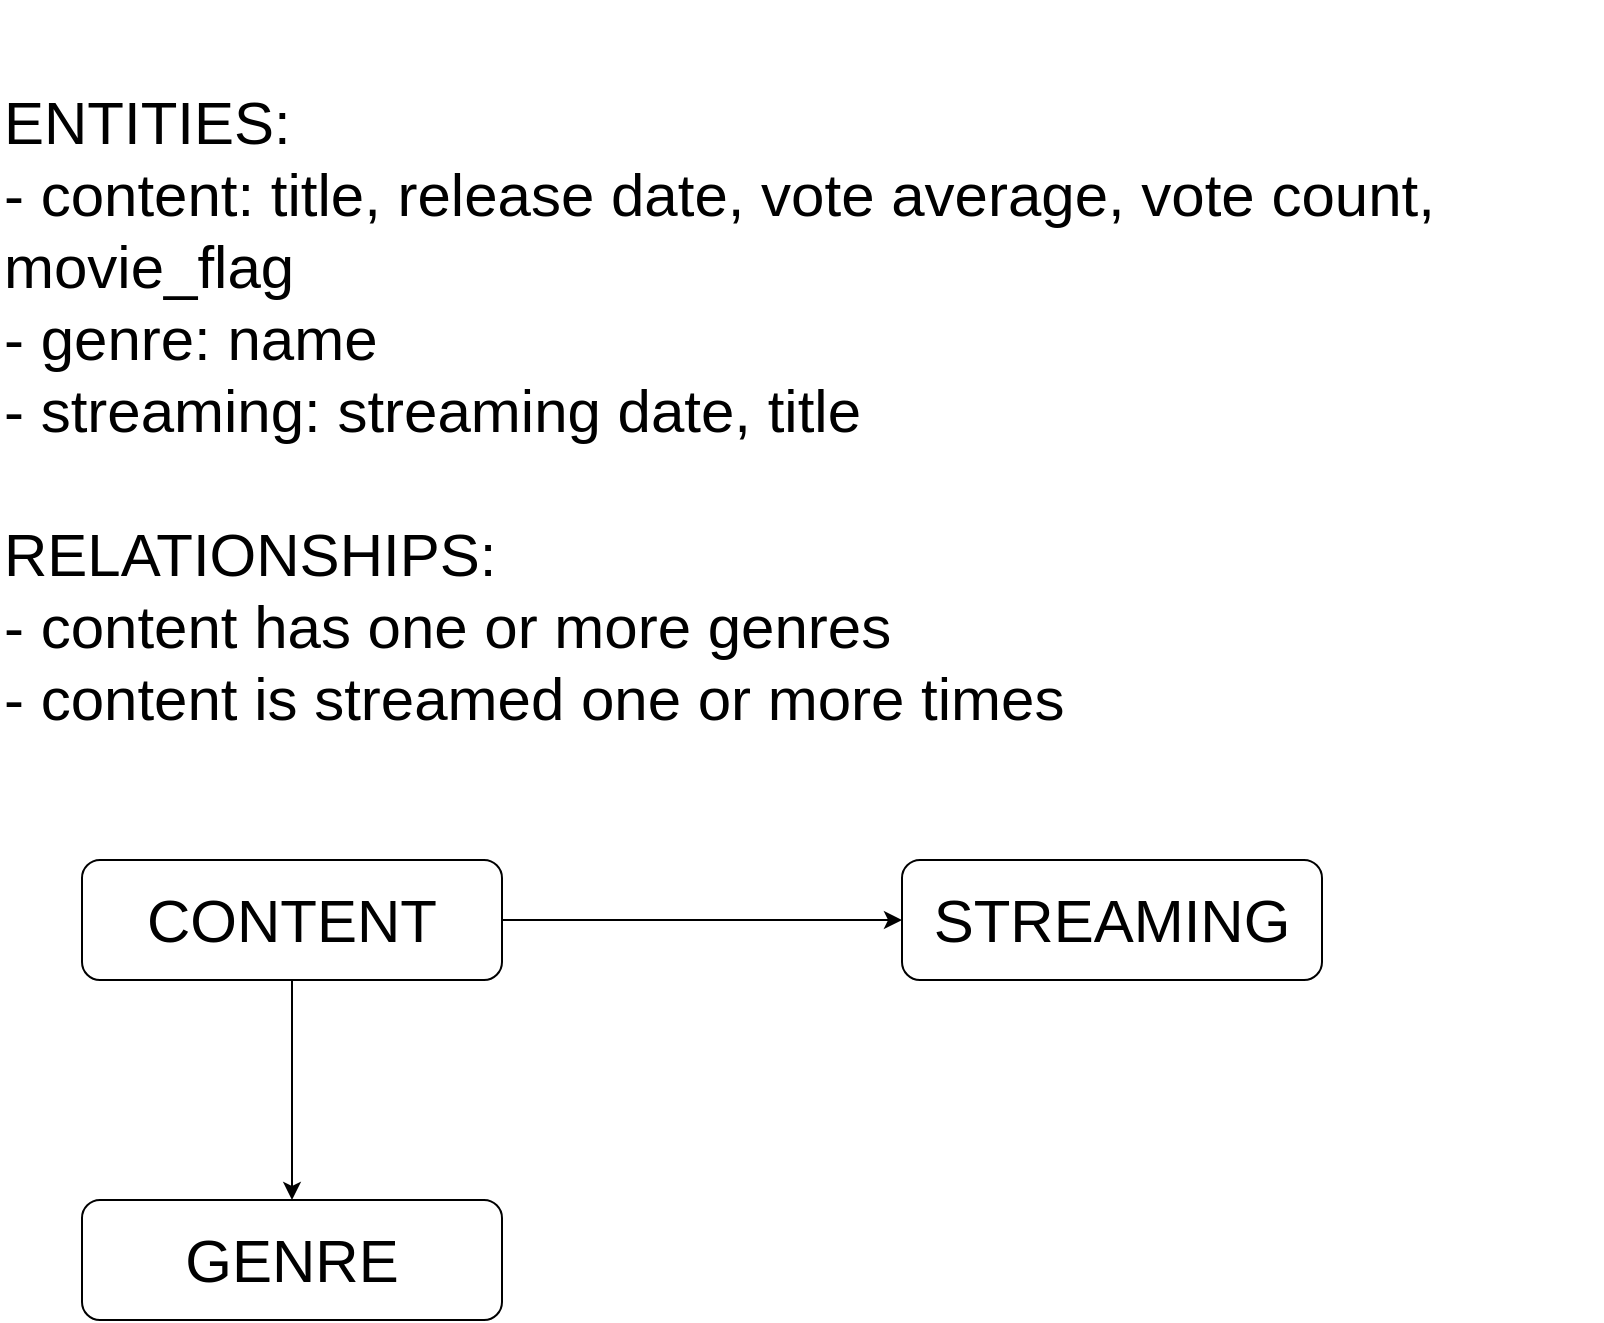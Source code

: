 <mxfile>
    <diagram id="teyR2mj-lKh1MDypaBFH" name="Page-1">
        <mxGraphModel dx="850" dy="534" grid="1" gridSize="10" guides="1" tooltips="1" connect="1" arrows="1" fold="1" page="1" pageScale="1" pageWidth="827" pageHeight="1169" math="0" shadow="0">
            <root>
                <mxCell id="0"/>
                <mxCell id="1" parent="0"/>
                <mxCell id="2" value="ENTITIES:&lt;br&gt;- content: title, release date, vote average, vote count, movie_flag&amp;nbsp;&lt;br&gt;- genre: name&lt;br&gt;- streaming: streaming date, title&lt;br&gt;&lt;br&gt;RELATIONSHIPS:&lt;br&gt;- content has one or more genres&lt;br&gt;- content is streamed one or more times" style="text;html=1;strokeColor=none;fillColor=none;align=left;verticalAlign=middle;whiteSpace=wrap;rounded=0;fontSize=30;" vertex="1" parent="1">
                    <mxGeometry x="119" y="60" width="801" height="410" as="geometry"/>
                </mxCell>
                <mxCell id="5" style="edgeStyle=none;html=1;entryX=0.5;entryY=0;entryDx=0;entryDy=0;fontSize=30;" edge="1" parent="1" source="3" target="4">
                    <mxGeometry relative="1" as="geometry"/>
                </mxCell>
                <mxCell id="7" style="edgeStyle=none;html=1;fontSize=30;" edge="1" parent="1" source="3" target="6">
                    <mxGeometry relative="1" as="geometry"/>
                </mxCell>
                <mxCell id="3" value="CONTENT" style="rounded=1;whiteSpace=wrap;html=1;fontSize=30;" vertex="1" parent="1">
                    <mxGeometry x="160" y="490" width="210" height="60" as="geometry"/>
                </mxCell>
                <mxCell id="4" value="GENRE" style="rounded=1;whiteSpace=wrap;html=1;fontSize=30;" vertex="1" parent="1">
                    <mxGeometry x="160" y="660" width="210" height="60" as="geometry"/>
                </mxCell>
                <mxCell id="6" value="STREAMING" style="rounded=1;whiteSpace=wrap;html=1;fontSize=30;" vertex="1" parent="1">
                    <mxGeometry x="570" y="490" width="210" height="60" as="geometry"/>
                </mxCell>
            </root>
        </mxGraphModel>
    </diagram>
</mxfile>